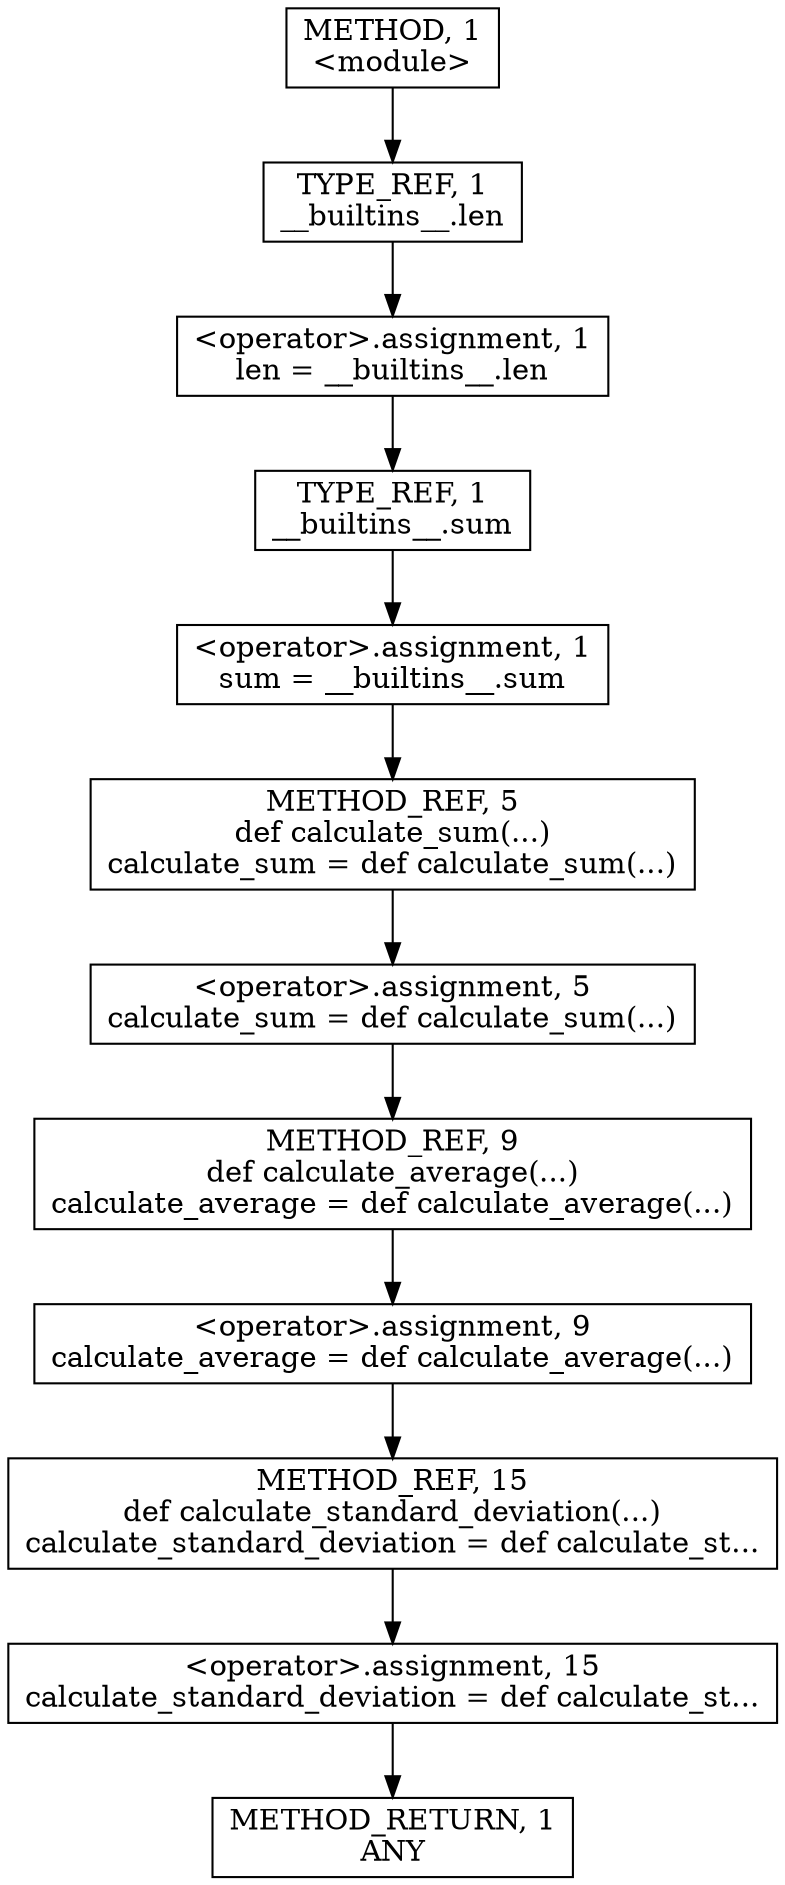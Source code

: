digraph "&lt;module&gt;" {  
node [shape="rect"];  
"30064771235" [label = <&lt;operator&gt;.assignment, 1<BR/>len = __builtins__.len> ]
"30064771236" [label = <&lt;operator&gt;.assignment, 1<BR/>sum = __builtins__.sum> ]
"30064771238" [label = <&lt;operator&gt;.assignment, 5<BR/>calculate_sum = def calculate_sum(...)> ]
"30064771243" [label = <&lt;operator&gt;.assignment, 9<BR/>calculate_average = def calculate_average(...)> ]
"30064771264" [label = <&lt;operator&gt;.assignment, 15<BR/>calculate_standard_deviation = def calculate_st...> ]
"180388626439" [label = <TYPE_REF, 1<BR/>__builtins__.len> ]
"180388626440" [label = <TYPE_REF, 1<BR/>__builtins__.sum> ]
"124554051594" [label = <METHOD_REF, 5<BR/>def calculate_sum(...)<BR/>calculate_sum = def calculate_sum(...)> ]
"124554051595" [label = <METHOD_REF, 9<BR/>def calculate_average(...)<BR/>calculate_average = def calculate_average(...)> ]
"124554051596" [label = <METHOD_REF, 15<BR/>def calculate_standard_deviation(...)<BR/>calculate_standard_deviation = def calculate_st...> ]
"111669149716" [label = <METHOD, 1<BR/>&lt;module&gt;> ]
"128849018900" [label = <METHOD_RETURN, 1<BR/>ANY> ]
  "30064771235" -> "180388626440" 
  "30064771236" -> "124554051594" 
  "30064771238" -> "124554051595" 
  "30064771243" -> "124554051596" 
  "30064771264" -> "128849018900" 
  "180388626439" -> "30064771235" 
  "180388626440" -> "30064771236" 
  "124554051594" -> "30064771238" 
  "124554051595" -> "30064771243" 
  "124554051596" -> "30064771264" 
  "111669149716" -> "180388626439" 
}
